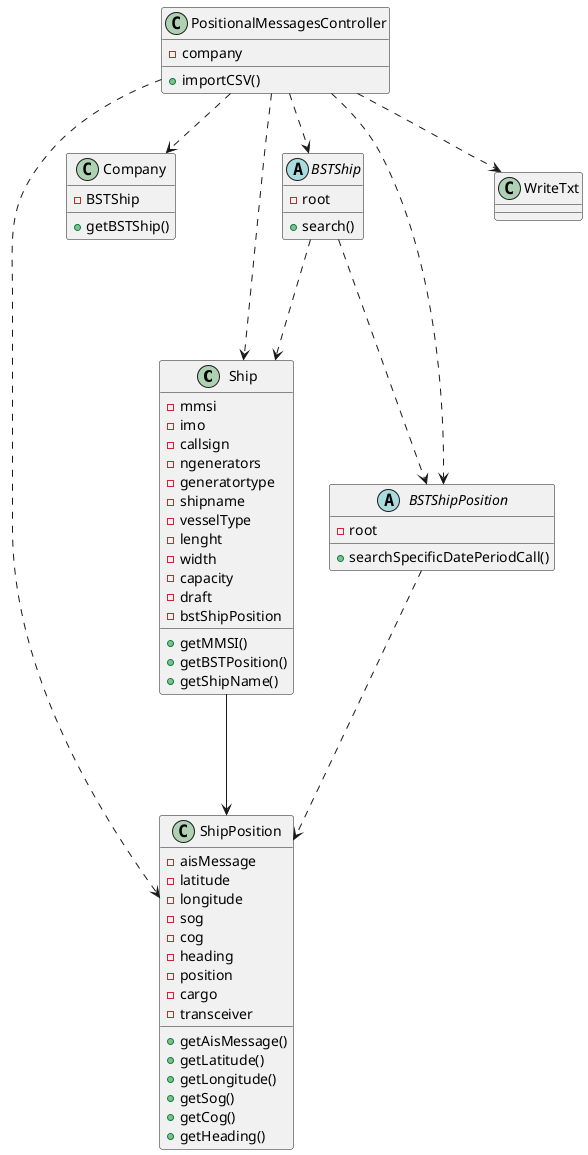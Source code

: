 @startuml
'https://plantuml.com/class-diagram


class Ship{
-mmsi
-imo
-callsign
-ngenerators
-generatortype
-shipname
-vesselType
-lenght
-width
-capacity
-draft
-bstShipPosition
+getMMSI()
+getBSTPosition()
+getShipName()

}

class Company{
-BSTShip
+getBSTShip()
}

class ShipPosition{
-aisMessage
-latitude
-longitude
-sog
-cog
-heading
-position
-cargo
-transceiver
+getAisMessage()
+getLatitude()
+getLongitude()
+getSog()
+getCog()
+getHeading()
}

abstract BSTShip{
-root
+search()
}

abstract BSTShipPosition {
-root
+searchSpecificDatePeriodCall()
}


class PositionalMessagesController{
-company
+importCSV()
}


PositionalMessagesController ..>Company
PositionalMessagesController ..>BSTShip
PositionalMessagesController ..>BSTShipPosition
PositionalMessagesController ..>ShipPosition
PositionalMessagesController ..>Ship
PositionalMessagesController..>WriteTxt


BSTShip ...>BSTShipPosition
BSTShip ...>Ship

BSTShipPosition ...>ShipPosition


Ship --> ShipPosition
@enduml